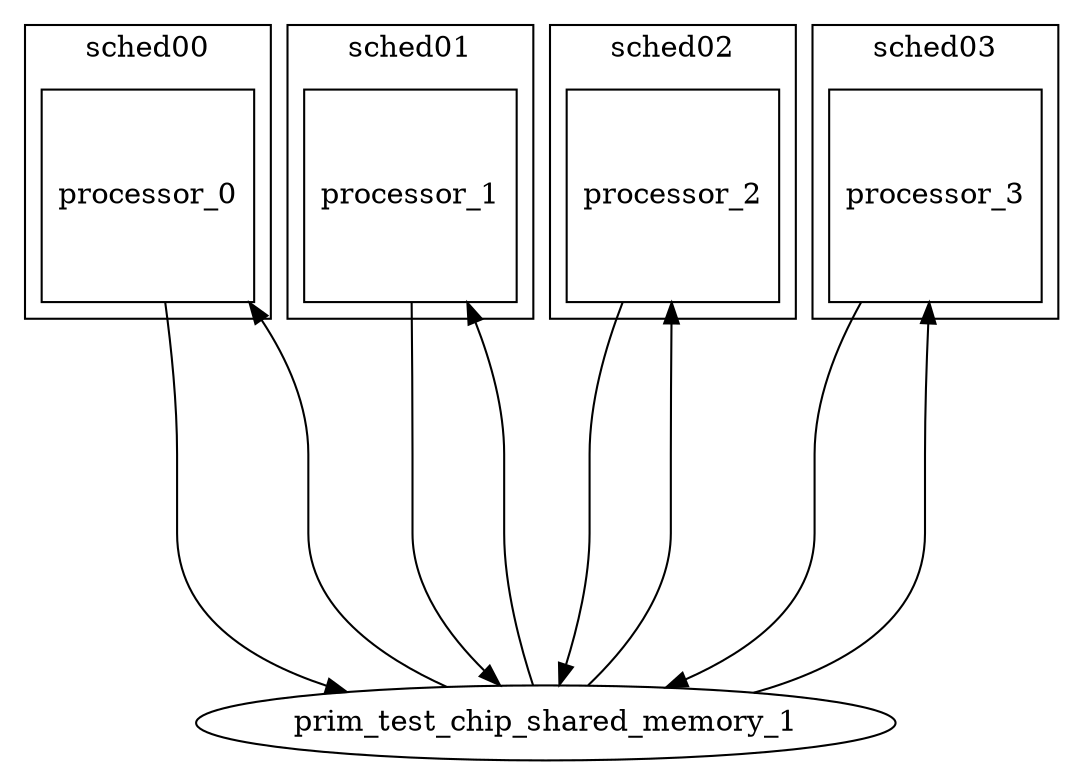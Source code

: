 strict digraph G {
subgraph cluster_scheduler_sched00 {
label=sched00;
processor_processor_0 [label=processor_0, shape=square];
}

subgraph cluster_scheduler_sched01 {
label=sched01;
processor_processor_1 [label=processor_1, shape=square];
}

subgraph cluster_scheduler_sched02 {
label=sched02;
processor_processor_2 [label=processor_2, shape=square];
}

subgraph cluster_scheduler_sched03 {
label=sched03;
processor_processor_3 [label=processor_3, shape=square];
}

primitive_prim_test_chip_shared_memory_1 [label=prim_test_chip_shared_memory_1];
processor_processor_0 -> primitive_prim_test_chip_shared_memory_1  [minlen=5.1588830833596715];
processor_processor_1 -> primitive_prim_test_chip_shared_memory_1  [minlen=5.1588830833596715];
processor_processor_2 -> primitive_prim_test_chip_shared_memory_1  [minlen=5.1588830833596715];
processor_processor_3 -> primitive_prim_test_chip_shared_memory_1  [minlen=5.1588830833596715];
primitive_prim_test_chip_shared_memory_1 -> processor_processor_0  [minlen=5.1588830833596715];
primitive_prim_test_chip_shared_memory_1 -> processor_processor_1  [minlen=5.1588830833596715];
primitive_prim_test_chip_shared_memory_1 -> processor_processor_2  [minlen=5.1588830833596715];
primitive_prim_test_chip_shared_memory_1 -> processor_processor_3  [minlen=5.1588830833596715];
}
